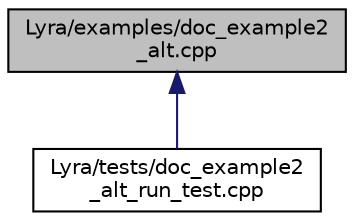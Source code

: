 digraph "Lyra/examples/doc_example2_alt.cpp"
{
 // INTERACTIVE_SVG=YES
 // LATEX_PDF_SIZE
  edge [fontname="Helvetica",fontsize="10",labelfontname="Helvetica",labelfontsize="10"];
  node [fontname="Helvetica",fontsize="10",shape=record];
  Node1 [label="Lyra/examples/doc_example2\l_alt.cpp",height=0.2,width=0.4,color="black", fillcolor="grey75", style="filled", fontcolor="black",tooltip=" "];
  Node1 -> Node2 [dir="back",color="midnightblue",fontsize="10",style="solid",fontname="Helvetica"];
  Node2 [label="Lyra/tests/doc_example2\l_alt_run_test.cpp",height=0.2,width=0.4,color="black", fillcolor="white", style="filled",URL="$doc__example2__alt__run__test_8cpp.html",tooltip=" "];
}

